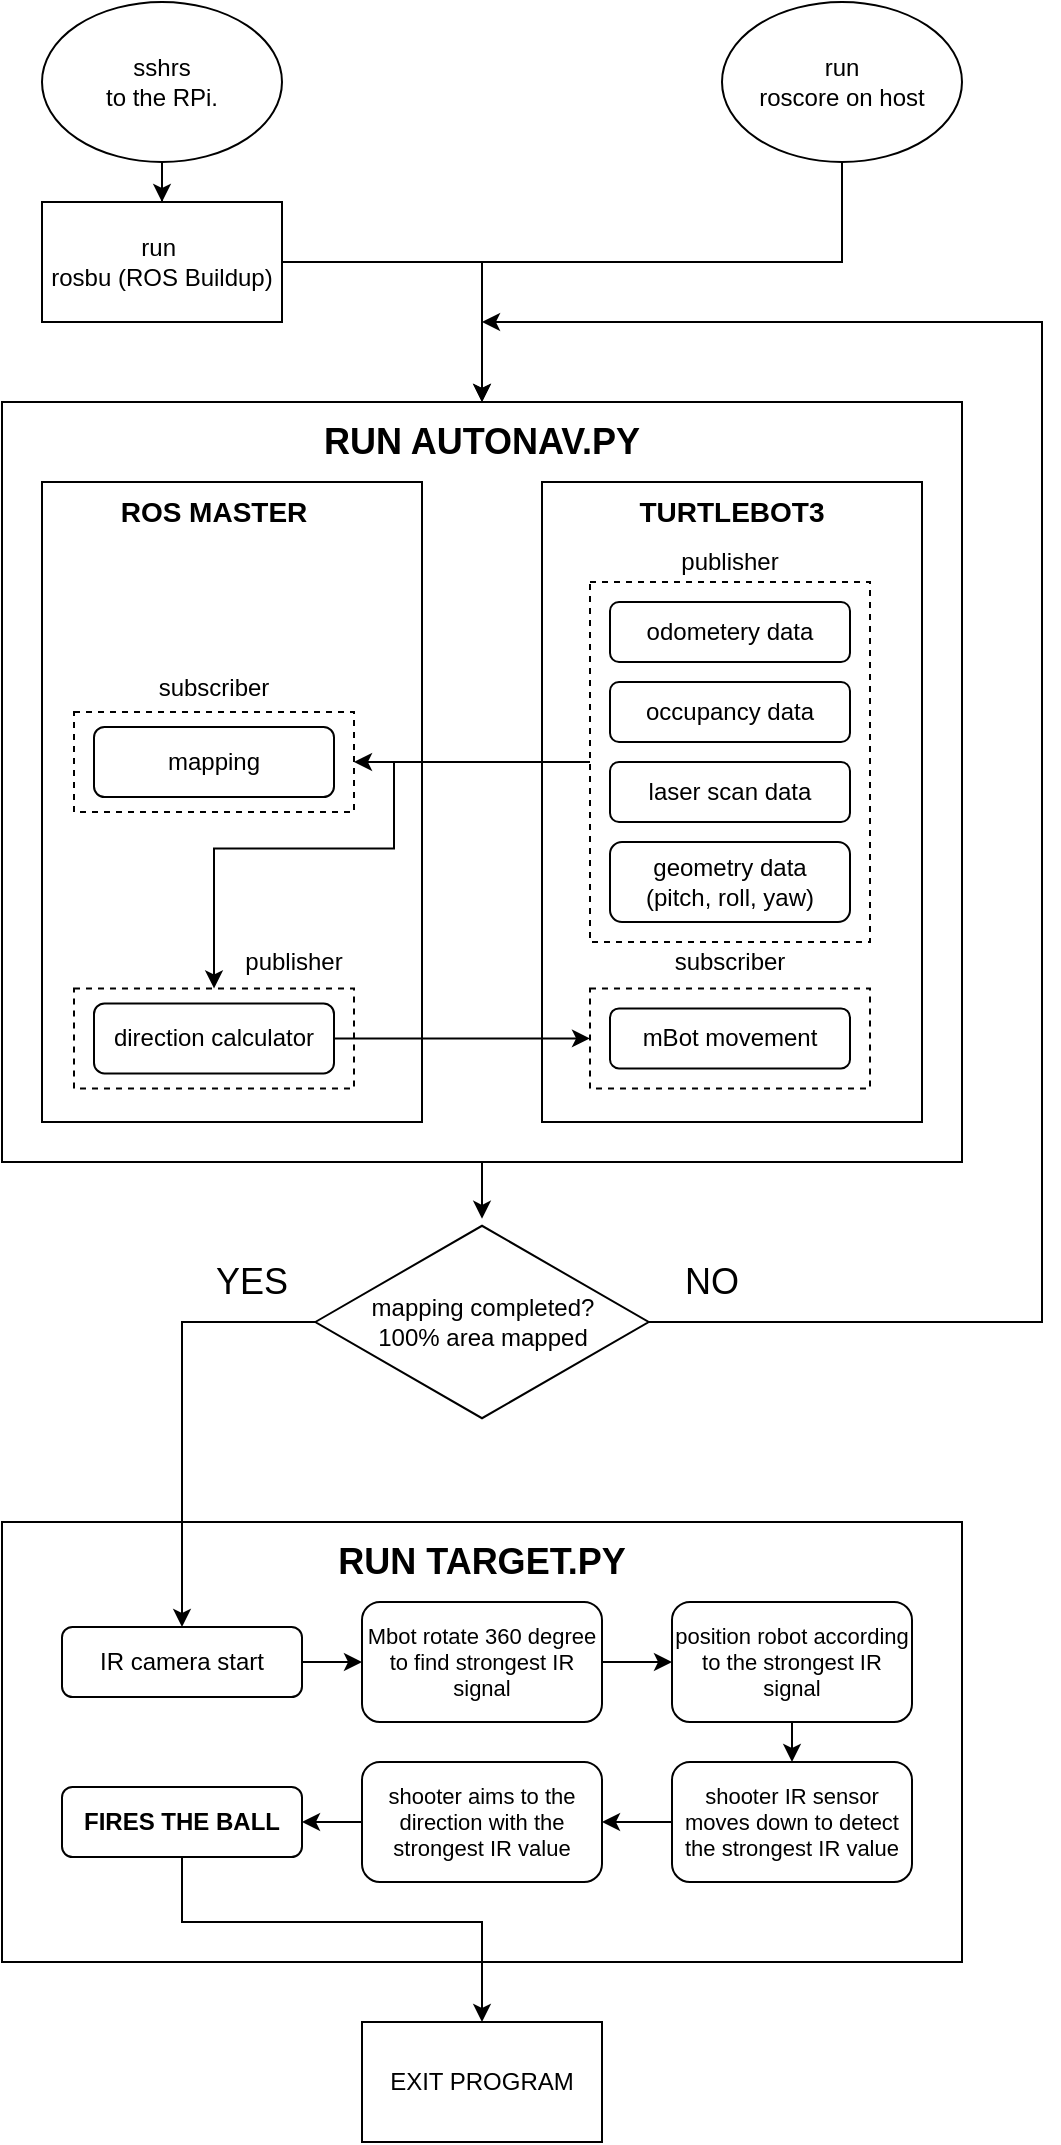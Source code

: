 <mxfile version="12.7.2" type="github">
  <diagram id="C5RBs43oDa-KdzZeNtuy" name="Page-1">
    <mxGraphModel dx="946" dy="563" grid="1" gridSize="10" guides="1" tooltips="1" connect="1" arrows="1" fold="1" page="1" pageScale="1" pageWidth="827" pageHeight="1169" math="0" shadow="0">
      <root>
        <mxCell id="WIyWlLk6GJQsqaUBKTNV-0" />
        <mxCell id="WIyWlLk6GJQsqaUBKTNV-1" parent="WIyWlLk6GJQsqaUBKTNV-0" />
        <mxCell id="zcZDxRXBqw4MgMwUMdOv-3" value="" style="rounded=0;whiteSpace=wrap;html=1;fillColor=none;" parent="WIyWlLk6GJQsqaUBKTNV-1" vertex="1">
          <mxGeometry x="160" y="240" width="480" height="380" as="geometry" />
        </mxCell>
        <mxCell id="zcZDxRXBqw4MgMwUMdOv-63" value="" style="rounded=0;whiteSpace=wrap;html=1;fillColor=none;dashed=1;" parent="WIyWlLk6GJQsqaUBKTNV-1" vertex="1">
          <mxGeometry x="196" y="533.19" width="140" height="50" as="geometry" />
        </mxCell>
        <mxCell id="zcZDxRXBqw4MgMwUMdOv-67" value="" style="rounded=0;whiteSpace=wrap;html=1;fillColor=none;" parent="WIyWlLk6GJQsqaUBKTNV-1" vertex="1">
          <mxGeometry x="430" y="280" width="190" height="320" as="geometry" />
        </mxCell>
        <mxCell id="zcZDxRXBqw4MgMwUMdOv-68" value="" style="rounded=0;whiteSpace=wrap;html=1;fillColor=none;" parent="WIyWlLk6GJQsqaUBKTNV-1" vertex="1">
          <mxGeometry x="180" y="280" width="190" height="320" as="geometry" />
        </mxCell>
        <mxCell id="zcZDxRXBqw4MgMwUMdOv-57" style="edgeStyle=orthogonalEdgeStyle;rounded=0;orthogonalLoop=1;jettySize=auto;html=1;entryX=1;entryY=0.5;entryDx=0;entryDy=0;" parent="WIyWlLk6GJQsqaUBKTNV-1" source="zcZDxRXBqw4MgMwUMdOv-26" target="zcZDxRXBqw4MgMwUMdOv-61" edge="1">
          <mxGeometry relative="1" as="geometry" />
        </mxCell>
        <mxCell id="zcZDxRXBqw4MgMwUMdOv-58" style="edgeStyle=orthogonalEdgeStyle;rounded=0;orthogonalLoop=1;jettySize=auto;html=1;exitX=0;exitY=0.5;exitDx=0;exitDy=0;entryX=0.5;entryY=0;entryDx=0;entryDy=0;" parent="WIyWlLk6GJQsqaUBKTNV-1" target="zcZDxRXBqw4MgMwUMdOv-63" edge="1">
          <mxGeometry relative="1" as="geometry">
            <mxPoint x="406" y="420" as="sourcePoint" />
            <Array as="points">
              <mxPoint x="356" y="420.19" />
              <mxPoint x="356" y="463.19" />
              <mxPoint x="266" y="463.19" />
            </Array>
          </mxGeometry>
        </mxCell>
        <mxCell id="zcZDxRXBqw4MgMwUMdOv-26" value="" style="rounded=0;whiteSpace=wrap;html=1;fillColor=none;dashed=1;" parent="WIyWlLk6GJQsqaUBKTNV-1" vertex="1">
          <mxGeometry x="454" y="330" width="140" height="180" as="geometry" />
        </mxCell>
        <mxCell id="zcZDxRXBqw4MgMwUMdOv-74" style="edgeStyle=orthogonalEdgeStyle;rounded=0;orthogonalLoop=1;jettySize=auto;html=1;exitX=0.5;exitY=1;exitDx=0;exitDy=0;entryX=0.5;entryY=-0.016;entryDx=0;entryDy=0;entryPerimeter=0;fontSize=18;" parent="WIyWlLk6GJQsqaUBKTNV-1" source="zcZDxRXBqw4MgMwUMdOv-3" target="zcZDxRXBqw4MgMwUMdOv-32" edge="1">
          <mxGeometry relative="1" as="geometry" />
        </mxCell>
        <mxCell id="zcZDxRXBqw4MgMwUMdOv-8" style="edgeStyle=orthogonalEdgeStyle;rounded=0;orthogonalLoop=1;jettySize=auto;html=1;exitX=0.5;exitY=1;exitDx=0;exitDy=0;" parent="WIyWlLk6GJQsqaUBKTNV-1" source="zcZDxRXBqw4MgMwUMdOv-4" target="zcZDxRXBqw4MgMwUMdOv-7" edge="1">
          <mxGeometry relative="1" as="geometry" />
        </mxCell>
        <mxCell id="zcZDxRXBqw4MgMwUMdOv-4" value="sshrs&lt;br&gt;to the RPi." style="ellipse;whiteSpace=wrap;html=1;" parent="WIyWlLk6GJQsqaUBKTNV-1" vertex="1">
          <mxGeometry x="180" y="40" width="120" height="80" as="geometry" />
        </mxCell>
        <mxCell id="zcZDxRXBqw4MgMwUMdOv-6" style="edgeStyle=orthogonalEdgeStyle;rounded=0;orthogonalLoop=1;jettySize=auto;html=1;exitX=0.5;exitY=1;exitDx=0;exitDy=0;entryX=0.5;entryY=0;entryDx=0;entryDy=0;" parent="WIyWlLk6GJQsqaUBKTNV-1" source="zcZDxRXBqw4MgMwUMdOv-5" target="zcZDxRXBqw4MgMwUMdOv-3" edge="1">
          <mxGeometry relative="1" as="geometry">
            <Array as="points">
              <mxPoint x="580" y="170" />
              <mxPoint x="400" y="170" />
            </Array>
          </mxGeometry>
        </mxCell>
        <mxCell id="zcZDxRXBqw4MgMwUMdOv-5" value="run&lt;br&gt;roscore on host" style="ellipse;whiteSpace=wrap;html=1;" parent="WIyWlLk6GJQsqaUBKTNV-1" vertex="1">
          <mxGeometry x="520" y="40" width="120" height="80" as="geometry" />
        </mxCell>
        <mxCell id="zcZDxRXBqw4MgMwUMdOv-10" style="edgeStyle=orthogonalEdgeStyle;rounded=0;orthogonalLoop=1;jettySize=auto;html=1;exitX=0.5;exitY=1;exitDx=0;exitDy=0;entryX=0.5;entryY=0;entryDx=0;entryDy=0;" parent="WIyWlLk6GJQsqaUBKTNV-1" source="zcZDxRXBqw4MgMwUMdOv-7" target="zcZDxRXBqw4MgMwUMdOv-3" edge="1">
          <mxGeometry relative="1" as="geometry">
            <Array as="points">
              <mxPoint x="240" y="170" />
              <mxPoint x="400" y="170" />
            </Array>
          </mxGeometry>
        </mxCell>
        <mxCell id="zcZDxRXBqw4MgMwUMdOv-7" value="run&amp;nbsp;&lt;br&gt;rosbu (ROS Buildup)" style="rounded=0;whiteSpace=wrap;html=1;" parent="WIyWlLk6GJQsqaUBKTNV-1" vertex="1">
          <mxGeometry x="180" y="140" width="120" height="60" as="geometry" />
        </mxCell>
        <mxCell id="zcZDxRXBqw4MgMwUMdOv-13" value="odometery data" style="rounded=1;whiteSpace=wrap;html=1;" parent="WIyWlLk6GJQsqaUBKTNV-1" vertex="1">
          <mxGeometry x="464" y="340" width="120" height="30" as="geometry" />
        </mxCell>
        <mxCell id="zcZDxRXBqw4MgMwUMdOv-14" value="occupancy data" style="rounded=1;whiteSpace=wrap;html=1;" parent="WIyWlLk6GJQsqaUBKTNV-1" vertex="1">
          <mxGeometry x="464" y="380" width="120" height="30" as="geometry" />
        </mxCell>
        <mxCell id="zcZDxRXBqw4MgMwUMdOv-15" value="laser scan data" style="rounded=1;whiteSpace=wrap;html=1;" parent="WIyWlLk6GJQsqaUBKTNV-1" vertex="1">
          <mxGeometry x="464" y="420" width="120" height="30" as="geometry" />
        </mxCell>
        <mxCell id="zcZDxRXBqw4MgMwUMdOv-16" value="geometry data&lt;br&gt;(pitch, roll, yaw)" style="rounded=1;whiteSpace=wrap;html=1;" parent="WIyWlLk6GJQsqaUBKTNV-1" vertex="1">
          <mxGeometry x="464" y="460" width="120" height="40" as="geometry" />
        </mxCell>
        <mxCell id="zcZDxRXBqw4MgMwUMdOv-27" value="publisher" style="text;html=1;strokeColor=none;fillColor=none;align=center;verticalAlign=middle;whiteSpace=wrap;rounded=0;" parent="WIyWlLk6GJQsqaUBKTNV-1" vertex="1">
          <mxGeometry x="464" y="310" width="120" height="20" as="geometry" />
        </mxCell>
        <mxCell id="zcZDxRXBqw4MgMwUMdOv-75" style="edgeStyle=orthogonalEdgeStyle;rounded=0;orthogonalLoop=1;jettySize=auto;html=1;fontSize=18;" parent="WIyWlLk6GJQsqaUBKTNV-1" source="zcZDxRXBqw4MgMwUMdOv-32" edge="1">
          <mxGeometry relative="1" as="geometry">
            <mxPoint x="400" y="200" as="targetPoint" />
            <Array as="points">
              <mxPoint x="680" y="700" />
              <mxPoint x="680" y="200" />
              <mxPoint x="400" y="200" />
            </Array>
          </mxGeometry>
        </mxCell>
        <mxCell id="zcZDxRXBqw4MgMwUMdOv-78" style="edgeStyle=orthogonalEdgeStyle;rounded=0;orthogonalLoop=1;jettySize=auto;html=1;fontSize=18;entryX=0.5;entryY=0;entryDx=0;entryDy=0;" parent="WIyWlLk6GJQsqaUBKTNV-1" source="zcZDxRXBqw4MgMwUMdOv-32" target="knw3AjLk6tcEtiCgiurI-2" edge="1">
          <mxGeometry relative="1" as="geometry">
            <mxPoint x="400.01" y="780" as="targetPoint" />
          </mxGeometry>
        </mxCell>
        <mxCell id="zcZDxRXBqw4MgMwUMdOv-32" value="mapping completed?&lt;br&gt;100% area mapped" style="html=1;whiteSpace=wrap;aspect=fixed;shape=isoRectangle;fillColor=#ffffff;" parent="WIyWlLk6GJQsqaUBKTNV-1" vertex="1">
          <mxGeometry x="316.67" y="650" width="166.67" height="100" as="geometry" />
        </mxCell>
        <mxCell id="zcZDxRXBqw4MgMwUMdOv-59" style="edgeStyle=orthogonalEdgeStyle;rounded=0;orthogonalLoop=1;jettySize=auto;html=1;exitX=1;exitY=0.5;exitDx=0;exitDy=0;entryX=0;entryY=0.5;entryDx=0;entryDy=0;" parent="WIyWlLk6GJQsqaUBKTNV-1" source="zcZDxRXBqw4MgMwUMdOv-35" target="zcZDxRXBqw4MgMwUMdOv-53" edge="1">
          <mxGeometry relative="1" as="geometry" />
        </mxCell>
        <mxCell id="zcZDxRXBqw4MgMwUMdOv-35" value="direction calculator" style="rounded=1;whiteSpace=wrap;html=1;" parent="WIyWlLk6GJQsqaUBKTNV-1" vertex="1">
          <mxGeometry x="206" y="540.69" width="120" height="35" as="geometry" />
        </mxCell>
        <mxCell id="zcZDxRXBqw4MgMwUMdOv-36" value="mapping" style="rounded=1;whiteSpace=wrap;html=1;" parent="WIyWlLk6GJQsqaUBKTNV-1" vertex="1">
          <mxGeometry x="206" y="402.5" width="120" height="35" as="geometry" />
        </mxCell>
        <mxCell id="zcZDxRXBqw4MgMwUMdOv-48" style="edgeStyle=orthogonalEdgeStyle;rounded=0;orthogonalLoop=1;jettySize=auto;html=1;exitX=0.5;exitY=1;exitDx=0;exitDy=0;" parent="WIyWlLk6GJQsqaUBKTNV-1" source="zcZDxRXBqw4MgMwUMdOv-26" target="zcZDxRXBqw4MgMwUMdOv-26" edge="1">
          <mxGeometry relative="1" as="geometry" />
        </mxCell>
        <mxCell id="zcZDxRXBqw4MgMwUMdOv-51" value="subscriber" style="text;html=1;strokeColor=none;fillColor=none;align=center;verticalAlign=middle;whiteSpace=wrap;rounded=0;" parent="WIyWlLk6GJQsqaUBKTNV-1" vertex="1">
          <mxGeometry x="464" y="510" width="120" height="20" as="geometry" />
        </mxCell>
        <mxCell id="zcZDxRXBqw4MgMwUMdOv-52" value="mBot movement" style="rounded=1;whiteSpace=wrap;html=1;" parent="WIyWlLk6GJQsqaUBKTNV-1" vertex="1">
          <mxGeometry x="464" y="543.19" width="120" height="30" as="geometry" />
        </mxCell>
        <mxCell id="zcZDxRXBqw4MgMwUMdOv-53" value="" style="rounded=0;whiteSpace=wrap;html=1;fillColor=none;dashed=1;" parent="WIyWlLk6GJQsqaUBKTNV-1" vertex="1">
          <mxGeometry x="454" y="533.19" width="140" height="50" as="geometry" />
        </mxCell>
        <mxCell id="zcZDxRXBqw4MgMwUMdOv-60" value="subscriber" style="text;html=1;strokeColor=none;fillColor=none;align=center;verticalAlign=middle;whiteSpace=wrap;rounded=0;" parent="WIyWlLk6GJQsqaUBKTNV-1" vertex="1">
          <mxGeometry x="206" y="373.19" width="120" height="20" as="geometry" />
        </mxCell>
        <mxCell id="zcZDxRXBqw4MgMwUMdOv-61" value="" style="rounded=0;whiteSpace=wrap;html=1;fillColor=none;dashed=1;" parent="WIyWlLk6GJQsqaUBKTNV-1" vertex="1">
          <mxGeometry x="196" y="395" width="140" height="50" as="geometry" />
        </mxCell>
        <mxCell id="zcZDxRXBqw4MgMwUMdOv-62" value="publisher" style="text;html=1;strokeColor=none;fillColor=none;align=center;verticalAlign=middle;whiteSpace=wrap;rounded=0;" parent="WIyWlLk6GJQsqaUBKTNV-1" vertex="1">
          <mxGeometry x="246" y="510" width="120" height="20" as="geometry" />
        </mxCell>
        <mxCell id="zcZDxRXBqw4MgMwUMdOv-70" value="&lt;b&gt;&lt;font style=&quot;font-size: 14px&quot;&gt;TURTLEBOT3&lt;/font&gt;&lt;/b&gt;" style="text;html=1;strokeColor=none;fillColor=none;align=center;verticalAlign=middle;whiteSpace=wrap;rounded=0;" parent="WIyWlLk6GJQsqaUBKTNV-1" vertex="1">
          <mxGeometry x="505" y="280" width="40" height="30" as="geometry" />
        </mxCell>
        <mxCell id="zcZDxRXBqw4MgMwUMdOv-71" value="&lt;b&gt;&lt;font style=&quot;font-size: 14px&quot;&gt;ROS MASTER&lt;/font&gt;&lt;/b&gt;" style="text;html=1;strokeColor=none;fillColor=none;align=center;verticalAlign=middle;whiteSpace=wrap;rounded=0;" parent="WIyWlLk6GJQsqaUBKTNV-1" vertex="1">
          <mxGeometry x="216" y="280" width="100" height="30" as="geometry" />
        </mxCell>
        <mxCell id="zcZDxRXBqw4MgMwUMdOv-72" value="RUN AUTONAV.PY" style="text;html=1;strokeColor=none;fillColor=none;align=center;verticalAlign=middle;whiteSpace=wrap;rounded=0;fontSize=18;fontStyle=1" parent="WIyWlLk6GJQsqaUBKTNV-1" vertex="1">
          <mxGeometry x="305" y="250" width="190" height="20" as="geometry" />
        </mxCell>
        <mxCell id="zcZDxRXBqw4MgMwUMdOv-77" value="NO" style="text;html=1;strokeColor=none;fillColor=none;align=center;verticalAlign=middle;whiteSpace=wrap;rounded=0;fontSize=18;" parent="WIyWlLk6GJQsqaUBKTNV-1" vertex="1">
          <mxGeometry x="495" y="670" width="40" height="20" as="geometry" />
        </mxCell>
        <mxCell id="zcZDxRXBqw4MgMwUMdOv-79" value="YES" style="text;html=1;strokeColor=none;fillColor=none;align=center;verticalAlign=middle;whiteSpace=wrap;rounded=0;fontSize=18;" parent="WIyWlLk6GJQsqaUBKTNV-1" vertex="1">
          <mxGeometry x="265" y="670" width="40" height="20" as="geometry" />
        </mxCell>
        <mxCell id="knw3AjLk6tcEtiCgiurI-17" style="edgeStyle=orthogonalEdgeStyle;rounded=0;orthogonalLoop=1;jettySize=auto;html=1;exitX=0.5;exitY=1;exitDx=0;exitDy=0;entryX=0.5;entryY=0;entryDx=0;entryDy=0;fontSize=11;" parent="WIyWlLk6GJQsqaUBKTNV-1" source="knw3AjLk6tcEtiCgiurI-14" target="knw3AjLk6tcEtiCgiurI-16" edge="1">
          <mxGeometry relative="1" as="geometry">
            <Array as="points">
              <mxPoint x="250" y="1000" />
              <mxPoint x="400" y="1000" />
            </Array>
          </mxGeometry>
        </mxCell>
        <mxCell id="zcZDxRXBqw4MgMwUMdOv-81" value="" style="rounded=0;whiteSpace=wrap;html=1;fillColor=none;" parent="WIyWlLk6GJQsqaUBKTNV-1" vertex="1">
          <mxGeometry x="160" y="800" width="480" height="220" as="geometry" />
        </mxCell>
        <mxCell id="zcZDxRXBqw4MgMwUMdOv-82" value="RUN TARGET.PY" style="text;html=1;strokeColor=none;fillColor=none;align=center;verticalAlign=middle;whiteSpace=wrap;rounded=0;fontSize=18;fontStyle=1" parent="WIyWlLk6GJQsqaUBKTNV-1" vertex="1">
          <mxGeometry x="305" y="810" width="190" height="20" as="geometry" />
        </mxCell>
        <mxCell id="knw3AjLk6tcEtiCgiurI-10" style="edgeStyle=orthogonalEdgeStyle;rounded=0;orthogonalLoop=1;jettySize=auto;html=1;exitX=1;exitY=0.5;exitDx=0;exitDy=0;entryX=0;entryY=0.5;entryDx=0;entryDy=0;" parent="WIyWlLk6GJQsqaUBKTNV-1" source="knw3AjLk6tcEtiCgiurI-2" target="knw3AjLk6tcEtiCgiurI-4" edge="1">
          <mxGeometry relative="1" as="geometry" />
        </mxCell>
        <mxCell id="knw3AjLk6tcEtiCgiurI-2" value="IR camera start" style="rounded=1;whiteSpace=wrap;html=1;" parent="WIyWlLk6GJQsqaUBKTNV-1" vertex="1">
          <mxGeometry x="190" y="852.5" width="120" height="35" as="geometry" />
        </mxCell>
        <mxCell id="knw3AjLk6tcEtiCgiurI-11" style="edgeStyle=orthogonalEdgeStyle;rounded=0;orthogonalLoop=1;jettySize=auto;html=1;exitX=1;exitY=0.5;exitDx=0;exitDy=0;entryX=0;entryY=0.5;entryDx=0;entryDy=0;" parent="WIyWlLk6GJQsqaUBKTNV-1" source="knw3AjLk6tcEtiCgiurI-4" target="knw3AjLk6tcEtiCgiurI-5" edge="1">
          <mxGeometry relative="1" as="geometry" />
        </mxCell>
        <mxCell id="knw3AjLk6tcEtiCgiurI-4" value="Mbot rotate 360 degree to find strongest IR signal" style="rounded=1;whiteSpace=wrap;html=1;fontSize=11;" parent="WIyWlLk6GJQsqaUBKTNV-1" vertex="1">
          <mxGeometry x="340" y="840" width="120" height="60" as="geometry" />
        </mxCell>
        <mxCell id="knw3AjLk6tcEtiCgiurI-12" style="edgeStyle=orthogonalEdgeStyle;rounded=0;orthogonalLoop=1;jettySize=auto;html=1;exitX=0.5;exitY=1;exitDx=0;exitDy=0;entryX=0.5;entryY=0;entryDx=0;entryDy=0;" parent="WIyWlLk6GJQsqaUBKTNV-1" source="knw3AjLk6tcEtiCgiurI-5" target="knw3AjLk6tcEtiCgiurI-6" edge="1">
          <mxGeometry relative="1" as="geometry" />
        </mxCell>
        <mxCell id="knw3AjLk6tcEtiCgiurI-5" value="position robot according to the strongest IR signal" style="rounded=1;whiteSpace=wrap;html=1;fontSize=11;" parent="WIyWlLk6GJQsqaUBKTNV-1" vertex="1">
          <mxGeometry x="495" y="840" width="120" height="60" as="geometry" />
        </mxCell>
        <mxCell id="knw3AjLk6tcEtiCgiurI-13" style="edgeStyle=orthogonalEdgeStyle;rounded=0;orthogonalLoop=1;jettySize=auto;html=1;exitX=0;exitY=0.5;exitDx=0;exitDy=0;entryX=1;entryY=0.5;entryDx=0;entryDy=0;" parent="WIyWlLk6GJQsqaUBKTNV-1" source="knw3AjLk6tcEtiCgiurI-6" target="knw3AjLk6tcEtiCgiurI-7" edge="1">
          <mxGeometry relative="1" as="geometry" />
        </mxCell>
        <mxCell id="knw3AjLk6tcEtiCgiurI-6" value="&lt;span style=&quot;white-space: normal&quot;&gt;shooter IR sensor moves down to detect the strongest IR value&lt;/span&gt;" style="rounded=1;whiteSpace=wrap;html=1;fontSize=11;" parent="WIyWlLk6GJQsqaUBKTNV-1" vertex="1">
          <mxGeometry x="495" y="920" width="120" height="60" as="geometry" />
        </mxCell>
        <mxCell id="knw3AjLk6tcEtiCgiurI-15" style="edgeStyle=orthogonalEdgeStyle;rounded=0;orthogonalLoop=1;jettySize=auto;html=1;exitX=0;exitY=0.5;exitDx=0;exitDy=0;entryX=1;entryY=0.5;entryDx=0;entryDy=0;fontSize=11;" parent="WIyWlLk6GJQsqaUBKTNV-1" source="knw3AjLk6tcEtiCgiurI-7" target="knw3AjLk6tcEtiCgiurI-14" edge="1">
          <mxGeometry relative="1" as="geometry" />
        </mxCell>
        <mxCell id="knw3AjLk6tcEtiCgiurI-7" value="shooter aims to the direction with the strongest IR value" style="rounded=1;whiteSpace=wrap;html=1;fontSize=11;" parent="WIyWlLk6GJQsqaUBKTNV-1" vertex="1">
          <mxGeometry x="340" y="920" width="120" height="60" as="geometry" />
        </mxCell>
        <mxCell id="knw3AjLk6tcEtiCgiurI-14" value="&lt;b&gt;FIRES THE BALL&lt;/b&gt;" style="rounded=1;whiteSpace=wrap;html=1;" parent="WIyWlLk6GJQsqaUBKTNV-1" vertex="1">
          <mxGeometry x="190" y="932.5" width="120" height="35" as="geometry" />
        </mxCell>
        <mxCell id="knw3AjLk6tcEtiCgiurI-16" value="EXIT PROGRAM" style="rounded=0;whiteSpace=wrap;html=1;" parent="WIyWlLk6GJQsqaUBKTNV-1" vertex="1">
          <mxGeometry x="340" y="1050" width="120" height="60" as="geometry" />
        </mxCell>
      </root>
    </mxGraphModel>
  </diagram>
</mxfile>
